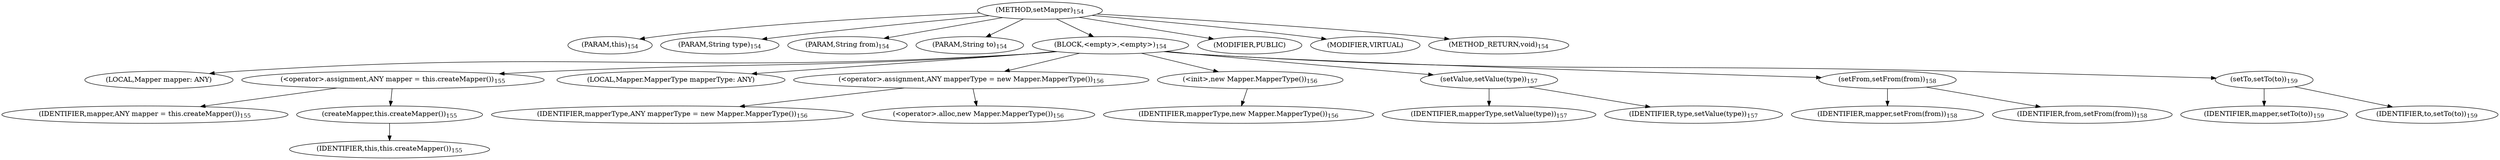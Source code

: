 digraph "setMapper" {  
"345" [label = <(METHOD,setMapper)<SUB>154</SUB>> ]
"50" [label = <(PARAM,this)<SUB>154</SUB>> ]
"346" [label = <(PARAM,String type)<SUB>154</SUB>> ]
"347" [label = <(PARAM,String from)<SUB>154</SUB>> ]
"348" [label = <(PARAM,String to)<SUB>154</SUB>> ]
"349" [label = <(BLOCK,&lt;empty&gt;,&lt;empty&gt;)<SUB>154</SUB>> ]
"350" [label = <(LOCAL,Mapper mapper: ANY)> ]
"351" [label = <(&lt;operator&gt;.assignment,ANY mapper = this.createMapper())<SUB>155</SUB>> ]
"352" [label = <(IDENTIFIER,mapper,ANY mapper = this.createMapper())<SUB>155</SUB>> ]
"353" [label = <(createMapper,this.createMapper())<SUB>155</SUB>> ]
"49" [label = <(IDENTIFIER,this,this.createMapper())<SUB>155</SUB>> ]
"52" [label = <(LOCAL,Mapper.MapperType mapperType: ANY)> ]
"354" [label = <(&lt;operator&gt;.assignment,ANY mapperType = new Mapper.MapperType())<SUB>156</SUB>> ]
"355" [label = <(IDENTIFIER,mapperType,ANY mapperType = new Mapper.MapperType())<SUB>156</SUB>> ]
"356" [label = <(&lt;operator&gt;.alloc,new Mapper.MapperType())<SUB>156</SUB>> ]
"357" [label = <(&lt;init&gt;,new Mapper.MapperType())<SUB>156</SUB>> ]
"51" [label = <(IDENTIFIER,mapperType,new Mapper.MapperType())<SUB>156</SUB>> ]
"358" [label = <(setValue,setValue(type))<SUB>157</SUB>> ]
"359" [label = <(IDENTIFIER,mapperType,setValue(type))<SUB>157</SUB>> ]
"360" [label = <(IDENTIFIER,type,setValue(type))<SUB>157</SUB>> ]
"361" [label = <(setFrom,setFrom(from))<SUB>158</SUB>> ]
"362" [label = <(IDENTIFIER,mapper,setFrom(from))<SUB>158</SUB>> ]
"363" [label = <(IDENTIFIER,from,setFrom(from))<SUB>158</SUB>> ]
"364" [label = <(setTo,setTo(to))<SUB>159</SUB>> ]
"365" [label = <(IDENTIFIER,mapper,setTo(to))<SUB>159</SUB>> ]
"366" [label = <(IDENTIFIER,to,setTo(to))<SUB>159</SUB>> ]
"367" [label = <(MODIFIER,PUBLIC)> ]
"368" [label = <(MODIFIER,VIRTUAL)> ]
"369" [label = <(METHOD_RETURN,void)<SUB>154</SUB>> ]
  "345" -> "50" 
  "345" -> "346" 
  "345" -> "347" 
  "345" -> "348" 
  "345" -> "349" 
  "345" -> "367" 
  "345" -> "368" 
  "345" -> "369" 
  "349" -> "350" 
  "349" -> "351" 
  "349" -> "52" 
  "349" -> "354" 
  "349" -> "357" 
  "349" -> "358" 
  "349" -> "361" 
  "349" -> "364" 
  "351" -> "352" 
  "351" -> "353" 
  "353" -> "49" 
  "354" -> "355" 
  "354" -> "356" 
  "357" -> "51" 
  "358" -> "359" 
  "358" -> "360" 
  "361" -> "362" 
  "361" -> "363" 
  "364" -> "365" 
  "364" -> "366" 
}
